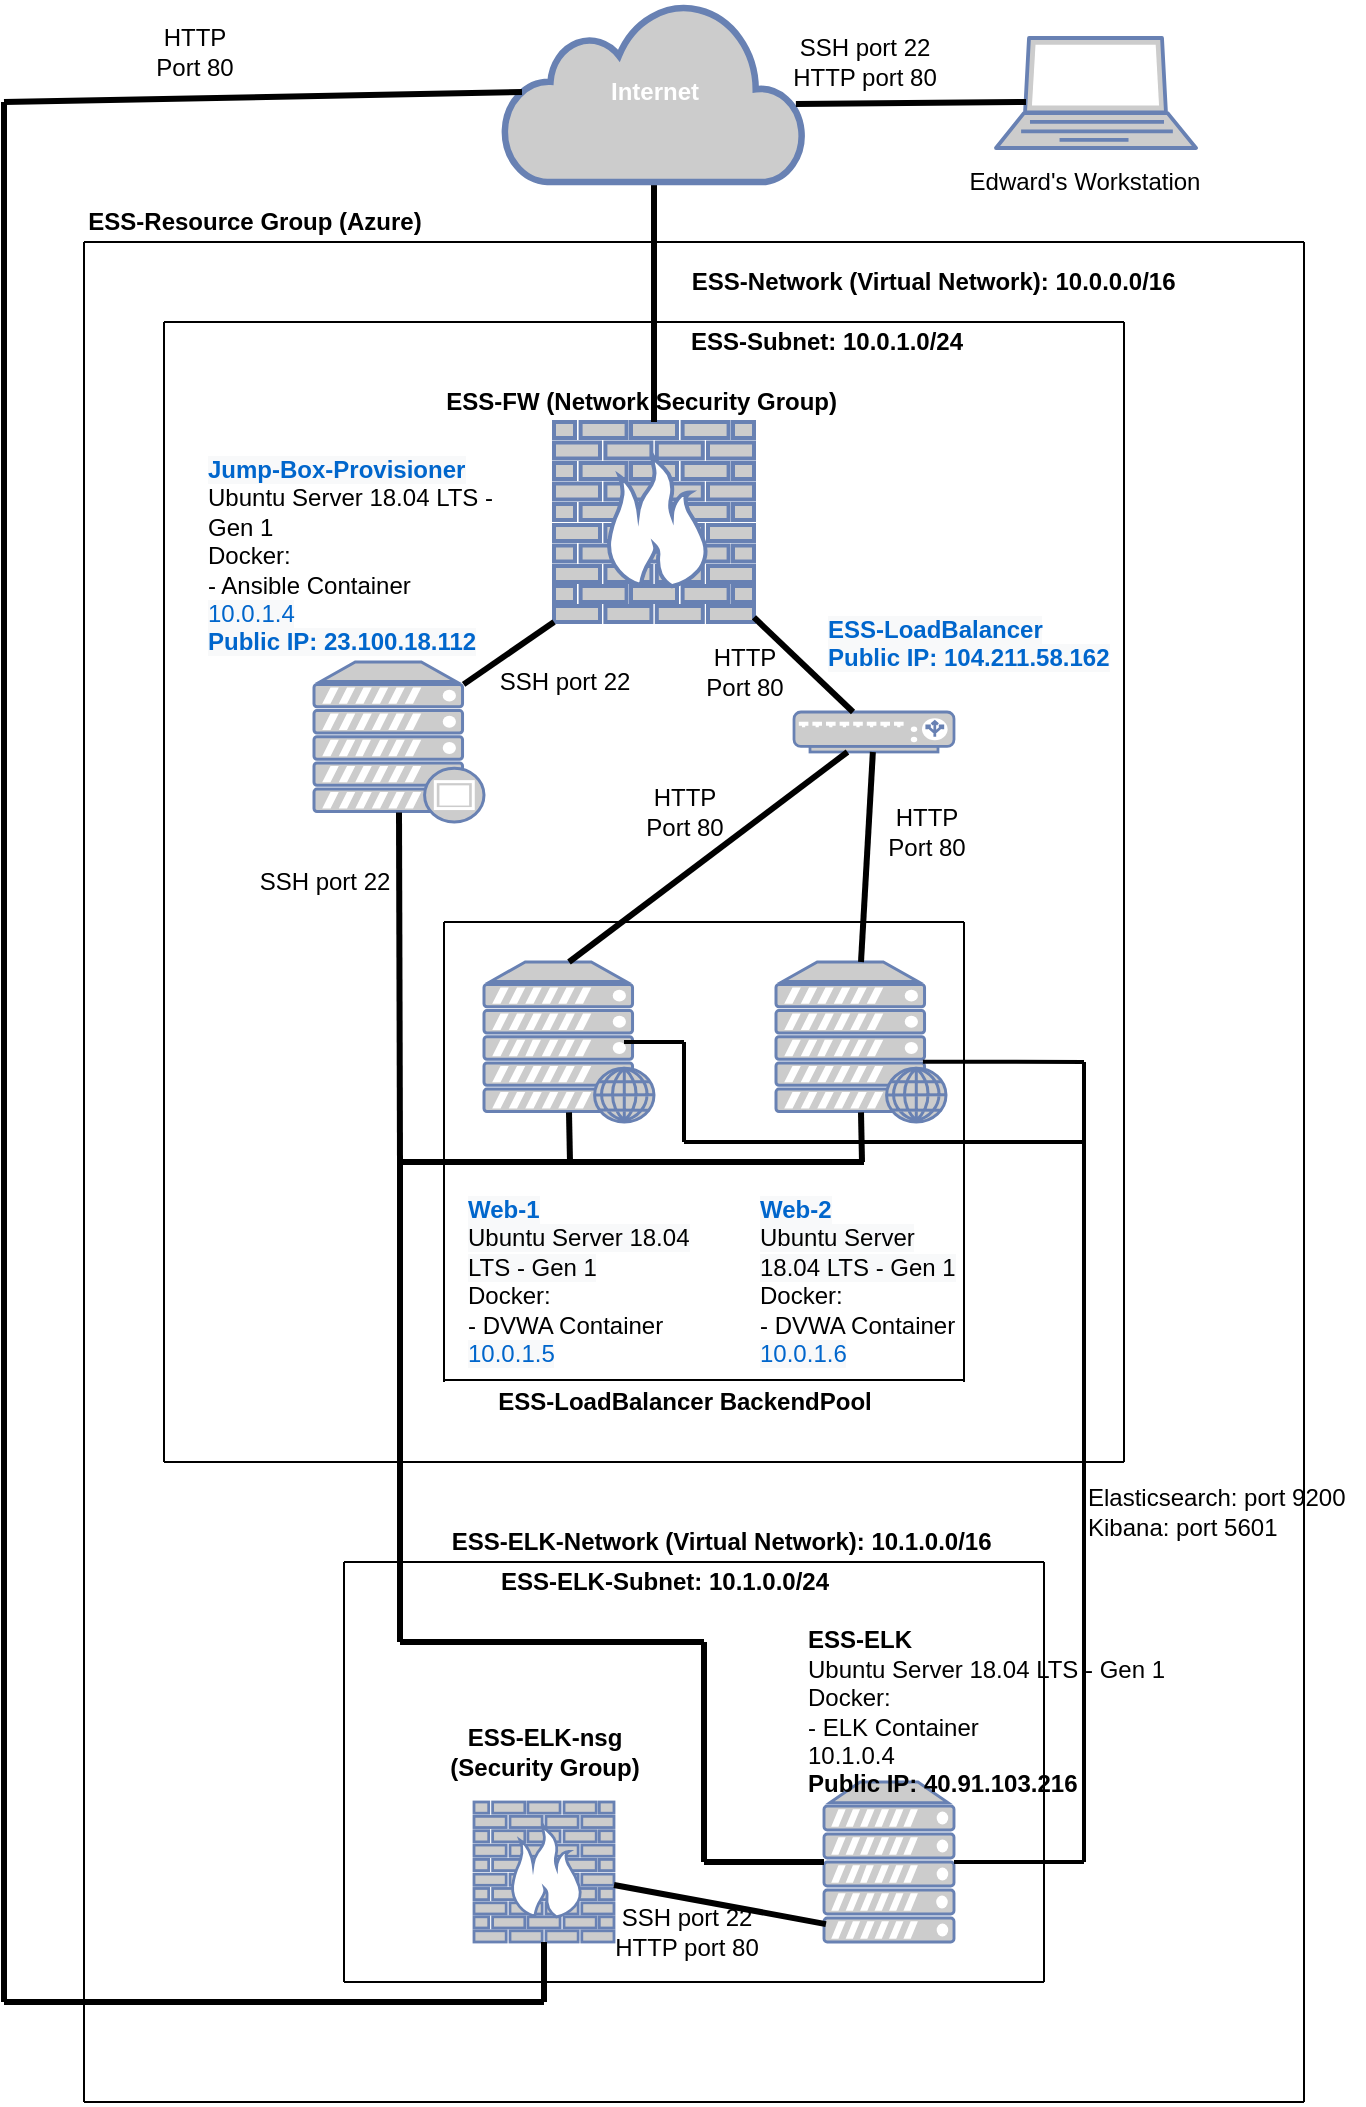 <mxfile version="14.1.1" type="device"><diagram id="y9JGQx0ndEIggHHYsdA3" name="Page-1"><mxGraphModel dx="853" dy="599" grid="1" gridSize="10" guides="1" tooltips="1" connect="1" arrows="1" fold="1" page="1" pageScale="1" pageWidth="850" pageHeight="1100" math="0" shadow="0"><root><mxCell id="0"/><mxCell id="1" parent="0"/><mxCell id="5sVxzrbq_Mt82QFP93hi-3" value="" style="fontColor=#0066CC;verticalAlign=top;verticalLabelPosition=bottom;labelPosition=center;align=center;html=1;outlineConnect=0;fillColor=#CCCCCC;strokeColor=#6881B3;gradientColor=none;gradientDirection=north;strokeWidth=2;shape=mxgraph.networks.proxy_server;" parent="1" vertex="1"><mxGeometry x="275" y="360" width="85" height="80" as="geometry"/></mxCell><mxCell id="5sVxzrbq_Mt82QFP93hi-4" value="" style="fontColor=#0066CC;verticalAlign=top;verticalLabelPosition=bottom;labelPosition=center;align=center;html=1;outlineConnect=0;fillColor=#CCCCCC;strokeColor=#6881B3;gradientColor=none;gradientDirection=north;strokeWidth=2;shape=mxgraph.networks.web_server;" parent="1" vertex="1"><mxGeometry x="360" y="510" width="85" height="80" as="geometry"/></mxCell><mxCell id="5sVxzrbq_Mt82QFP93hi-9" value="" style="fontColor=#0066CC;verticalAlign=top;verticalLabelPosition=bottom;labelPosition=center;align=center;html=1;outlineConnect=0;fillColor=#CCCCCC;strokeColor=#6881B3;gradientColor=none;gradientDirection=north;strokeWidth=2;shape=mxgraph.networks.load_balancer;" parent="1" vertex="1"><mxGeometry x="515" y="385" width="80" height="20" as="geometry"/></mxCell><mxCell id="5sVxzrbq_Mt82QFP93hi-11" value="" style="fontColor=#0066CC;verticalAlign=top;verticalLabelPosition=bottom;labelPosition=center;align=center;html=1;outlineConnect=0;fillColor=#CCCCCC;strokeColor=#6881B3;gradientColor=none;gradientDirection=north;strokeWidth=2;shape=mxgraph.networks.firewall;" parent="1" vertex="1"><mxGeometry x="395" y="240" width="100" height="100" as="geometry"/></mxCell><mxCell id="5sVxzrbq_Mt82QFP93hi-12" value="" style="fontColor=#0066CC;verticalAlign=top;verticalLabelPosition=bottom;labelPosition=center;align=center;html=1;outlineConnect=0;fillColor=#CCCCCC;strokeColor=#6881B3;gradientColor=none;gradientDirection=north;strokeWidth=2;shape=mxgraph.networks.web_server;" parent="1" vertex="1"><mxGeometry x="506" y="510" width="85" height="80" as="geometry"/></mxCell><mxCell id="5sVxzrbq_Mt82QFP93hi-13" value="" style="endArrow=none;html=1;" parent="1" edge="1"><mxGeometry width="50" height="50" relative="1" as="geometry"><mxPoint x="200" y="760" as="sourcePoint"/><mxPoint x="200" y="190" as="targetPoint"/></mxGeometry></mxCell><mxCell id="5sVxzrbq_Mt82QFP93hi-14" value="" style="endArrow=none;html=1;" parent="1" edge="1"><mxGeometry width="50" height="50" relative="1" as="geometry"><mxPoint x="680" y="760" as="sourcePoint"/><mxPoint x="680" y="190" as="targetPoint"/></mxGeometry></mxCell><mxCell id="5sVxzrbq_Mt82QFP93hi-15" value="" style="endArrow=none;html=1;" parent="1" edge="1"><mxGeometry width="50" height="50" relative="1" as="geometry"><mxPoint x="680" y="190" as="sourcePoint"/><mxPoint x="200" y="190" as="targetPoint"/></mxGeometry></mxCell><mxCell id="5sVxzrbq_Mt82QFP93hi-16" value="" style="endArrow=none;html=1;" parent="1" edge="1"><mxGeometry width="50" height="50" relative="1" as="geometry"><mxPoint x="680" y="760" as="sourcePoint"/><mxPoint x="200" y="760" as="targetPoint"/></mxGeometry></mxCell><mxCell id="5sVxzrbq_Mt82QFP93hi-17" value="" style="endArrow=none;html=1;" parent="1" edge="1"><mxGeometry width="50" height="50" relative="1" as="geometry"><mxPoint x="340" y="720" as="sourcePoint"/><mxPoint x="340" y="490" as="targetPoint"/></mxGeometry></mxCell><mxCell id="5sVxzrbq_Mt82QFP93hi-18" value="" style="endArrow=none;html=1;" parent="1" edge="1"><mxGeometry width="50" height="50" relative="1" as="geometry"><mxPoint x="600" y="720" as="sourcePoint"/><mxPoint x="600" y="490" as="targetPoint"/></mxGeometry></mxCell><mxCell id="5sVxzrbq_Mt82QFP93hi-19" value="" style="endArrow=none;html=1;" parent="1" edge="1"><mxGeometry width="50" height="50" relative="1" as="geometry"><mxPoint x="600" y="490" as="sourcePoint"/><mxPoint x="340" y="490" as="targetPoint"/></mxGeometry></mxCell><mxCell id="5sVxzrbq_Mt82QFP93hi-20" value="" style="endArrow=none;html=1;" parent="1" edge="1"><mxGeometry width="50" height="50" relative="1" as="geometry"><mxPoint x="600" y="719" as="sourcePoint"/><mxPoint x="340" y="719" as="targetPoint"/></mxGeometry></mxCell><mxCell id="5sVxzrbq_Mt82QFP93hi-21" value="" style="endArrow=none;html=1;" parent="1" edge="1"><mxGeometry width="50" height="50" relative="1" as="geometry"><mxPoint x="160" y="1080" as="sourcePoint"/><mxPoint x="160" y="150" as="targetPoint"/></mxGeometry></mxCell><mxCell id="5sVxzrbq_Mt82QFP93hi-22" value="" style="endArrow=none;html=1;" parent="1" edge="1"><mxGeometry width="50" height="50" relative="1" as="geometry"><mxPoint x="770" y="1080" as="sourcePoint"/><mxPoint x="770" y="150" as="targetPoint"/></mxGeometry></mxCell><mxCell id="5sVxzrbq_Mt82QFP93hi-23" value="" style="endArrow=none;html=1;" parent="1" edge="1"><mxGeometry width="50" height="50" relative="1" as="geometry"><mxPoint x="770" y="150" as="sourcePoint"/><mxPoint x="160" y="150" as="targetPoint"/></mxGeometry></mxCell><mxCell id="5sVxzrbq_Mt82QFP93hi-24" value="" style="endArrow=none;html=1;" parent="1" edge="1"><mxGeometry width="50" height="50" relative="1" as="geometry"><mxPoint x="770" y="1080" as="sourcePoint"/><mxPoint x="160" y="1080" as="targetPoint"/></mxGeometry></mxCell><mxCell id="5sVxzrbq_Mt82QFP93hi-25" value="&lt;b&gt;ESS-FW (Network Security Group)&amp;nbsp;&lt;/b&gt;" style="text;html=1;align=center;verticalAlign=middle;resizable=0;points=[];autosize=1;" parent="1" vertex="1"><mxGeometry x="335" y="220" width="210" height="20" as="geometry"/></mxCell><mxCell id="5sVxzrbq_Mt82QFP93hi-28" value="" style="endArrow=none;html=1;strokeWidth=3;entryX=0;entryY=1;entryDx=0;entryDy=0;entryPerimeter=0;exitX=0.88;exitY=0.14;exitDx=0;exitDy=0;exitPerimeter=0;" parent="1" source="5sVxzrbq_Mt82QFP93hi-3" target="5sVxzrbq_Mt82QFP93hi-11" edge="1"><mxGeometry width="50" height="50" relative="1" as="geometry"><mxPoint x="410" y="440" as="sourcePoint"/><mxPoint x="460" y="390" as="targetPoint"/></mxGeometry></mxCell><mxCell id="5sVxzrbq_Mt82QFP93hi-31" value="" style="endArrow=none;html=1;strokeWidth=3;" parent="1" source="5sVxzrbq_Mt82QFP93hi-9" target="5sVxzrbq_Mt82QFP93hi-11" edge="1"><mxGeometry width="50" height="50" relative="1" as="geometry"><mxPoint x="540" y="410" as="sourcePoint"/><mxPoint x="490" y="370" as="targetPoint"/></mxGeometry></mxCell><mxCell id="5sVxzrbq_Mt82QFP93hi-32" value="" style="endArrow=none;html=1;strokeWidth=3;entryX=0.5;entryY=0;entryDx=0;entryDy=0;entryPerimeter=0;" parent="1" source="5sVxzrbq_Mt82QFP93hi-9" target="5sVxzrbq_Mt82QFP93hi-12" edge="1"><mxGeometry width="50" height="50" relative="1" as="geometry"><mxPoint x="630" y="360" as="sourcePoint"/><mxPoint x="488.75" y="360" as="targetPoint"/></mxGeometry></mxCell><mxCell id="5sVxzrbq_Mt82QFP93hi-34" value="" style="endArrow=none;html=1;strokeWidth=3;entryX=0.5;entryY=0;entryDx=0;entryDy=0;entryPerimeter=0;" parent="1" source="5sVxzrbq_Mt82QFP93hi-9" target="5sVxzrbq_Mt82QFP93hi-4" edge="1"><mxGeometry width="50" height="50" relative="1" as="geometry"><mxPoint x="630" y="360" as="sourcePoint"/><mxPoint x="488.75" y="360" as="targetPoint"/></mxGeometry></mxCell><mxCell id="5sVxzrbq_Mt82QFP93hi-37" value="&lt;b&gt;&lt;span style=&quot;color: rgb(0 , 102 , 204) ; font-family: &amp;#34;helvetica&amp;#34; ; font-size: 12px ; font-style: normal ; letter-spacing: normal ; text-align: center ; text-indent: 0px ; text-transform: none ; word-spacing: 0px ; background-color: rgb(248 , 249 , 250) ; display: inline ; float: none&quot;&gt;ESS-LoadBalancer&lt;/span&gt;&lt;br style=&quot;color: rgb(0 , 102 , 204) ; font-family: &amp;#34;helvetica&amp;#34; ; font-size: 12px ; font-style: normal ; letter-spacing: normal ; text-align: center ; text-indent: 0px ; text-transform: none ; word-spacing: 0px ; background-color: rgb(248 , 249 , 250)&quot;&gt;&lt;span style=&quot;color: rgb(0 , 102 , 204) ; font-family: &amp;#34;helvetica&amp;#34; ; font-size: 12px ; font-style: normal ; letter-spacing: normal ; text-align: center ; text-indent: 0px ; text-transform: none ; word-spacing: 0px ; background-color: rgb(248 , 249 , 250) ; display: inline ; float: none&quot;&gt;Public IP: 104.211.58.162&lt;/span&gt;&lt;/b&gt;" style="text;whiteSpace=wrap;html=1;" parent="1" vertex="1"><mxGeometry x="530" y="330" width="160" height="40" as="geometry"/></mxCell><mxCell id="5sVxzrbq_Mt82QFP93hi-38" value="&lt;span style=&quot;color: rgb(0 , 102 , 204) ; font-family: &amp;#34;helvetica&amp;#34; ; font-size: 12px ; font-style: normal ; letter-spacing: normal ; text-align: center ; text-indent: 0px ; text-transform: none ; word-spacing: 0px ; background-color: rgb(248 , 249 , 250) ; display: inline ; float: none&quot;&gt;&lt;b&gt;Jump-Box-Provisioner&lt;br&gt;&lt;/b&gt;&lt;/span&gt;Ubuntu Server 18.04 LTS - Gen 1&lt;br style=&quot;color: rgb(0 , 102 , 204) ; font-family: &amp;#34;helvetica&amp;#34; ; font-size: 12px ; font-style: normal ; font-weight: 400 ; letter-spacing: normal ; text-align: center ; text-indent: 0px ; text-transform: none ; word-spacing: 0px ; background-color: rgb(248 , 249 , 250)&quot;&gt;Docker:&lt;br&gt;- Ansible Container&lt;br style=&quot;color: rgb(0 , 102 , 204) ; font-family: &amp;#34;helvetica&amp;#34; ; font-size: 12px ; font-style: normal ; font-weight: 400 ; letter-spacing: normal ; text-align: center ; text-indent: 0px ; text-transform: none ; word-spacing: 0px ; background-color: rgb(248 , 249 , 250)&quot;&gt;&lt;span style=&quot;color: rgb(0 , 102 , 204) ; font-family: &amp;#34;helvetica&amp;#34; ; font-size: 12px ; font-style: normal ; font-weight: 400 ; letter-spacing: normal ; text-align: center ; text-indent: 0px ; text-transform: none ; word-spacing: 0px ; background-color: rgb(248 , 249 , 250) ; display: inline ; float: none&quot;&gt;10.0.1.4&lt;/span&gt;&lt;br style=&quot;color: rgb(0 , 102 , 204) ; font-family: &amp;#34;helvetica&amp;#34; ; font-size: 12px ; font-style: normal ; font-weight: 400 ; letter-spacing: normal ; text-align: center ; text-indent: 0px ; text-transform: none ; word-spacing: 0px ; background-color: rgb(248 , 249 , 250)&quot;&gt;&lt;span style=&quot;color: rgb(0 , 102 , 204) ; font-family: &amp;#34;helvetica&amp;#34; ; font-size: 12px ; font-style: normal ; letter-spacing: normal ; text-align: center ; text-indent: 0px ; text-transform: none ; word-spacing: 0px ; background-color: rgb(248 , 249 , 250) ; display: inline ; float: none&quot;&gt;&lt;b&gt;Public IP: 23.100.18.112&lt;/b&gt;&lt;/span&gt;" style="text;whiteSpace=wrap;html=1;" parent="1" vertex="1"><mxGeometry x="220" y="250" width="160" height="90" as="geometry"/></mxCell><mxCell id="5sVxzrbq_Mt82QFP93hi-39" value="" style="endArrow=none;html=1;strokeWidth=3;entryX=0.5;entryY=0.94;entryDx=0;entryDy=0;entryPerimeter=0;" parent="1" target="5sVxzrbq_Mt82QFP93hi-3" edge="1"><mxGeometry width="50" height="50" relative="1" as="geometry"><mxPoint x="318" y="610" as="sourcePoint"/><mxPoint x="395" y="360" as="targetPoint"/></mxGeometry></mxCell><mxCell id="5sVxzrbq_Mt82QFP93hi-42" value="&lt;span style=&quot;color: rgb(0 , 102 , 204) ; font-family: &amp;#34;helvetica&amp;#34; ; font-size: 12px ; font-style: normal ; letter-spacing: normal ; text-align: center ; text-indent: 0px ; text-transform: none ; word-spacing: 0px ; background-color: rgb(248 , 249 , 250) ; display: inline ; float: none&quot;&gt;&lt;b&gt;Web-1&lt;br&gt;&lt;/b&gt;&lt;span style=&quot;color: rgb(0 , 0 , 0) ; font-family: &amp;#34;helvetica&amp;#34; ; text-align: left&quot;&gt;Ubuntu Server 18.04 LTS - Gen 1&lt;/span&gt;&lt;br&gt;&lt;/span&gt;Docker:&lt;br&gt;- DVWA Container&lt;br style=&quot;color: rgb(0 , 102 , 204) ; font-family: &amp;#34;helvetica&amp;#34; ; font-size: 12px ; font-style: normal ; font-weight: 400 ; letter-spacing: normal ; text-align: center ; text-indent: 0px ; text-transform: none ; word-spacing: 0px ; background-color: rgb(248 , 249 , 250)&quot;&gt;&lt;span style=&quot;color: rgb(0 , 102 , 204) ; font-family: &amp;#34;helvetica&amp;#34; ; font-size: 12px ; font-style: normal ; font-weight: 400 ; letter-spacing: normal ; text-align: center ; text-indent: 0px ; text-transform: none ; word-spacing: 0px ; background-color: rgb(248 , 249 , 250) ; display: inline ; float: none&quot;&gt;10.0.1.5&lt;/span&gt;" style="text;whiteSpace=wrap;html=1;" parent="1" vertex="1"><mxGeometry x="350" y="620" width="120" height="70" as="geometry"/></mxCell><mxCell id="5sVxzrbq_Mt82QFP93hi-45" value="&lt;span style=&quot;color: rgb(0 , 102 , 204) ; font-family: &amp;#34;helvetica&amp;#34; ; font-size: 12px ; font-style: normal ; letter-spacing: normal ; text-align: center ; text-indent: 0px ; text-transform: none ; word-spacing: 0px ; background-color: rgb(248 , 249 , 250) ; display: inline ; float: none&quot;&gt;&lt;b&gt;Web-2&lt;br&gt;&lt;/b&gt;&lt;span style=&quot;color: rgb(0 , 0 , 0) ; font-family: &amp;#34;helvetica&amp;#34; ; text-align: left&quot;&gt;Ubuntu Server 18.04 LTS - Gen 1&lt;/span&gt;&lt;br&gt;&lt;/span&gt;Docker:&lt;br&gt;- DVWA Container&lt;br style=&quot;color: rgb(0 , 102 , 204) ; font-family: &amp;#34;helvetica&amp;#34; ; text-align: center&quot;&gt;&lt;span style=&quot;color: rgb(0 , 102 , 204) ; font-family: &amp;#34;helvetica&amp;#34; ; font-size: 12px ; font-style: normal ; font-weight: 400 ; letter-spacing: normal ; text-align: center ; text-indent: 0px ; text-transform: none ; word-spacing: 0px ; background-color: rgb(248 , 249 , 250) ; display: inline ; float: none&quot;&gt;10.0.1.6&lt;/span&gt;" style="text;whiteSpace=wrap;html=1;" parent="1" vertex="1"><mxGeometry x="496" y="620" width="110" height="70" as="geometry"/></mxCell><mxCell id="5sVxzrbq_Mt82QFP93hi-54" value="" style="endArrow=none;html=1;strokeColor=#000000;strokeWidth=3;exitX=0.5;exitY=0.94;exitDx=0;exitDy=0;exitPerimeter=0;" parent="1" source="5sVxzrbq_Mt82QFP93hi-4" edge="1"><mxGeometry width="50" height="50" relative="1" as="geometry"><mxPoint x="390" y="390" as="sourcePoint"/><mxPoint x="403" y="610" as="targetPoint"/></mxGeometry></mxCell><mxCell id="5sVxzrbq_Mt82QFP93hi-55" value="" style="endArrow=none;html=1;strokeColor=#000000;strokeWidth=3;entryX=0.5;entryY=0.94;entryDx=0;entryDy=0;entryPerimeter=0;" parent="1" target="5sVxzrbq_Mt82QFP93hi-12" edge="1"><mxGeometry width="50" height="50" relative="1" as="geometry"><mxPoint x="549" y="610" as="sourcePoint"/><mxPoint x="486" y="340" as="targetPoint"/></mxGeometry></mxCell><mxCell id="5sVxzrbq_Mt82QFP93hi-57" value="" style="endArrow=none;html=1;strokeColor=#000000;strokeWidth=3;" parent="1" edge="1"><mxGeometry width="50" height="50" relative="1" as="geometry"><mxPoint x="317.5" y="610" as="sourcePoint"/><mxPoint x="550" y="610" as="targetPoint"/></mxGeometry></mxCell><mxCell id="5sVxzrbq_Mt82QFP93hi-60" value="" style="endArrow=none;html=1;strokeColor=#000000;strokeWidth=3;entryX=0.5;entryY=0;entryDx=0;entryDy=0;entryPerimeter=0;" parent="1" target="5sVxzrbq_Mt82QFP93hi-11" edge="1"><mxGeometry width="50" height="50" relative="1" as="geometry"><mxPoint x="445" y="120" as="sourcePoint"/><mxPoint x="440" y="270" as="targetPoint"/></mxGeometry></mxCell><mxCell id="sYOAVLJvIu-W5x9bY7K--2" value="&lt;b&gt;ESS-LoadBalancer BackendPool&lt;/b&gt;" style="text;html=1;align=center;verticalAlign=middle;resizable=0;points=[];autosize=1;" parent="1" vertex="1"><mxGeometry x="360" y="720" width="200" height="20" as="geometry"/></mxCell><mxCell id="sYOAVLJvIu-W5x9bY7K--3" value="&lt;b&gt;ESS-Resource Group (Azure)&lt;/b&gt;" style="text;html=1;align=center;verticalAlign=middle;resizable=0;points=[];autosize=1;" parent="1" vertex="1"><mxGeometry x="155" y="130" width="180" height="20" as="geometry"/></mxCell><mxCell id="sYOAVLJvIu-W5x9bY7K--4" value="&lt;b&gt;ESS-Network (Virtual Network): 10.0.0.0/16&amp;nbsp;&lt;/b&gt;" style="text;html=1;align=center;verticalAlign=middle;resizable=0;points=[];autosize=1;" parent="1" vertex="1"><mxGeometry x="456" y="160" width="260" height="20" as="geometry"/></mxCell><mxCell id="sYOAVLJvIu-W5x9bY7K--5" value="&lt;b&gt;ESS-Subnet: 10.0.1.0/24&lt;/b&gt;" style="text;html=1;align=center;verticalAlign=middle;resizable=0;points=[];autosize=1;" parent="1" vertex="1"><mxGeometry x="456" y="190" width="150" height="20" as="geometry"/></mxCell><mxCell id="sYOAVLJvIu-W5x9bY7K--8" value="SSH port 22" style="text;html=1;align=center;verticalAlign=middle;resizable=0;points=[];autosize=1;" parent="1" vertex="1"><mxGeometry x="360" y="360" width="80" height="20" as="geometry"/></mxCell><mxCell id="sYOAVLJvIu-W5x9bY7K--9" value="HTTP&lt;br&gt;Port 80" style="text;html=1;align=center;verticalAlign=middle;resizable=0;points=[];autosize=1;" parent="1" vertex="1"><mxGeometry x="465" y="350" width="50" height="30" as="geometry"/></mxCell><mxCell id="sYOAVLJvIu-W5x9bY7K--10" value="SSH port 22" style="text;html=1;align=center;verticalAlign=middle;resizable=0;points=[];autosize=1;" parent="1" vertex="1"><mxGeometry x="240" y="460" width="80" height="20" as="geometry"/></mxCell><mxCell id="sYOAVLJvIu-W5x9bY7K--11" value="HTTP&lt;br&gt;Port 80" style="text;html=1;align=center;verticalAlign=middle;resizable=0;points=[];autosize=1;" parent="1" vertex="1"><mxGeometry x="435" y="420" width="50" height="30" as="geometry"/></mxCell><mxCell id="sYOAVLJvIu-W5x9bY7K--12" value="HTTP&lt;br&gt;Port 80" style="text;html=1;align=center;verticalAlign=middle;resizable=0;points=[];autosize=1;" parent="1" vertex="1"><mxGeometry x="556" y="430" width="50" height="30" as="geometry"/></mxCell><mxCell id="sYOAVLJvIu-W5x9bY7K--13" value="&lt;b&gt;Internet&lt;/b&gt;" style="html=1;outlineConnect=0;fillColor=#CCCCCC;strokeColor=#6881B3;gradientColor=none;gradientDirection=north;strokeWidth=2;shape=mxgraph.networks.cloud;fontColor=#ffffff;" parent="1" vertex="1"><mxGeometry x="370" y="30" width="150" height="90" as="geometry"/></mxCell><mxCell id="sYOAVLJvIu-W5x9bY7K--14" value="" style="fontColor=#0066CC;verticalAlign=top;verticalLabelPosition=bottom;labelPosition=center;align=center;html=1;outlineConnect=0;fillColor=#CCCCCC;strokeColor=#6881B3;gradientColor=none;gradientDirection=north;strokeWidth=2;shape=mxgraph.networks.laptop;" parent="1" vertex="1"><mxGeometry x="616" y="48" width="100" height="55" as="geometry"/></mxCell><mxCell id="sYOAVLJvIu-W5x9bY7K--16" value="" style="endArrow=none;html=1;strokeColor=#000000;strokeWidth=3;exitX=0.973;exitY=0.567;exitDx=0;exitDy=0;exitPerimeter=0;" parent="1" source="sYOAVLJvIu-W5x9bY7K--13" edge="1"><mxGeometry width="50" height="50" relative="1" as="geometry"><mxPoint x="506" y="-50" as="sourcePoint"/><mxPoint x="631" y="80" as="targetPoint"/></mxGeometry></mxCell><mxCell id="sYOAVLJvIu-W5x9bY7K--17" value="SSH port 22&lt;br&gt;HTTP port 80" style="text;html=1;align=center;verticalAlign=middle;resizable=0;points=[];autosize=1;" parent="1" vertex="1"><mxGeometry x="505" y="45" width="90" height="30" as="geometry"/></mxCell><mxCell id="sYOAVLJvIu-W5x9bY7K--18" value="Edward's Workstation" style="text;html=1;align=center;verticalAlign=middle;resizable=0;points=[];autosize=1;" parent="1" vertex="1"><mxGeometry x="595" y="110" width="130" height="20" as="geometry"/></mxCell><mxCell id="sYOAVLJvIu-W5x9bY7K--20" value="" style="endArrow=none;html=1;" parent="1" edge="1"><mxGeometry width="50" height="50" relative="1" as="geometry"><mxPoint x="640" y="810" as="sourcePoint"/><mxPoint x="290" y="810" as="targetPoint"/></mxGeometry></mxCell><mxCell id="sYOAVLJvIu-W5x9bY7K--21" value="" style="endArrow=none;html=1;" parent="1" edge="1"><mxGeometry width="50" height="50" relative="1" as="geometry"><mxPoint x="290" y="1020" as="sourcePoint"/><mxPoint x="290" y="810" as="targetPoint"/></mxGeometry></mxCell><mxCell id="sYOAVLJvIu-W5x9bY7K--22" value="" style="endArrow=none;html=1;" parent="1" edge="1"><mxGeometry width="50" height="50" relative="1" as="geometry"><mxPoint x="640" y="1020" as="sourcePoint"/><mxPoint x="640" y="810" as="targetPoint"/></mxGeometry></mxCell><mxCell id="sYOAVLJvIu-W5x9bY7K--23" value="" style="endArrow=none;html=1;" parent="1" edge="1"><mxGeometry width="50" height="50" relative="1" as="geometry"><mxPoint x="640" y="1020" as="sourcePoint"/><mxPoint x="290" y="1020" as="targetPoint"/></mxGeometry></mxCell><mxCell id="sYOAVLJvIu-W5x9bY7K--24" value="&lt;b&gt;ESS-ELK-Subnet: 10.1.0.0/24&lt;/b&gt;" style="text;html=1;align=center;verticalAlign=middle;resizable=0;points=[];autosize=1;" parent="1" vertex="1"><mxGeometry x="360" y="810" width="180" height="20" as="geometry"/></mxCell><mxCell id="sYOAVLJvIu-W5x9bY7K--25" value="&lt;b&gt;ESS-ELK-Network (Virtual Network): 10.1.0.0/16&amp;nbsp;&lt;/b&gt;" style="text;html=1;align=center;verticalAlign=middle;resizable=0;points=[];autosize=1;" parent="1" vertex="1"><mxGeometry x="335" y="790" width="290" height="20" as="geometry"/></mxCell><mxCell id="sYOAVLJvIu-W5x9bY7K--26" value="" style="fontColor=#0066CC;verticalAlign=top;verticalLabelPosition=bottom;labelPosition=center;align=center;html=1;outlineConnect=0;fillColor=#CCCCCC;strokeColor=#6881B3;gradientColor=none;gradientDirection=north;strokeWidth=2;shape=mxgraph.networks.firewall;" parent="1" vertex="1"><mxGeometry x="355" y="930" width="70" height="70" as="geometry"/></mxCell><mxCell id="sYOAVLJvIu-W5x9bY7K--27" value="&lt;b&gt;ESS-ELK-nsg&lt;br&gt;(Security Group)&lt;/b&gt;" style="text;html=1;align=center;verticalAlign=middle;resizable=0;points=[];autosize=1;" parent="1" vertex="1"><mxGeometry x="335" y="890" width="110" height="30" as="geometry"/></mxCell><mxCell id="sYOAVLJvIu-W5x9bY7K--28" value="" style="fontColor=#0066CC;verticalAlign=top;verticalLabelPosition=bottom;labelPosition=center;align=center;html=1;outlineConnect=0;fillColor=#CCCCCC;strokeColor=#6881B3;gradientColor=none;gradientDirection=north;strokeWidth=2;shape=mxgraph.networks.server;" parent="1" vertex="1"><mxGeometry x="530" y="920" width="65" height="80" as="geometry"/></mxCell><mxCell id="sYOAVLJvIu-W5x9bY7K--29" value="&lt;b&gt;ESS-ELK&lt;br&gt;&lt;/b&gt;&lt;span&gt;Ubuntu Server 18.04 LTS - Gen 1&lt;/span&gt;&lt;b&gt;&lt;br&gt;&lt;/b&gt;Docker:&lt;br&gt;- ELK Container&lt;br&gt;10.1.0.4&lt;br&gt;&lt;b&gt;Public IP: 40.91.103.216&lt;/b&gt;" style="text;html=1;align=left;verticalAlign=middle;resizable=0;points=[];autosize=1;" parent="1" vertex="1"><mxGeometry x="520" y="840" width="190" height="90" as="geometry"/></mxCell><mxCell id="sYOAVLJvIu-W5x9bY7K--31" value="" style="endArrow=none;html=1;strokeWidth=3;exitX=0.5;exitY=1;exitDx=0;exitDy=0;exitPerimeter=0;" parent="1" source="sYOAVLJvIu-W5x9bY7K--26" edge="1"><mxGeometry width="50" height="50" relative="1" as="geometry"><mxPoint x="250" y="670" as="sourcePoint"/><mxPoint x="390" y="1030" as="targetPoint"/></mxGeometry></mxCell><mxCell id="sYOAVLJvIu-W5x9bY7K--33" value="" style="endArrow=none;html=1;strokeWidth=3;" parent="1" edge="1"><mxGeometry width="50" height="50" relative="1" as="geometry"><mxPoint x="120" y="1030" as="sourcePoint"/><mxPoint x="390" y="1030" as="targetPoint"/></mxGeometry></mxCell><mxCell id="sYOAVLJvIu-W5x9bY7K--34" value="" style="endArrow=none;html=1;strokeWidth=3;" parent="1" edge="1"><mxGeometry width="50" height="50" relative="1" as="geometry"><mxPoint x="120" y="1030" as="sourcePoint"/><mxPoint x="120" y="80" as="targetPoint"/></mxGeometry></mxCell><mxCell id="sYOAVLJvIu-W5x9bY7K--35" value="" style="endArrow=none;html=1;strokeWidth=3;exitX=0.06;exitY=0.5;exitDx=0;exitDy=0;exitPerimeter=0;" parent="1" source="sYOAVLJvIu-W5x9bY7K--13" edge="1"><mxGeometry width="50" height="50" relative="1" as="geometry"><mxPoint x="240" y="560" as="sourcePoint"/><mxPoint x="120" y="80" as="targetPoint"/></mxGeometry></mxCell><mxCell id="sYOAVLJvIu-W5x9bY7K--36" value="" style="endArrow=none;html=1;strokeWidth=3;" parent="1" edge="1"><mxGeometry width="50" height="50" relative="1" as="geometry"><mxPoint x="318" y="610" as="sourcePoint"/><mxPoint x="318" y="850" as="targetPoint"/></mxGeometry></mxCell><mxCell id="sYOAVLJvIu-W5x9bY7K--37" value="" style="endArrow=none;html=1;strokeWidth=3;" parent="1" edge="1"><mxGeometry width="50" height="50" relative="1" as="geometry"><mxPoint x="470" y="850" as="sourcePoint"/><mxPoint x="318" y="850" as="targetPoint"/></mxGeometry></mxCell><mxCell id="sYOAVLJvIu-W5x9bY7K--38" value="" style="endArrow=none;html=1;strokeWidth=3;" parent="1" edge="1"><mxGeometry width="50" height="50" relative="1" as="geometry"><mxPoint x="470" y="850" as="sourcePoint"/><mxPoint x="470" y="960" as="targetPoint"/></mxGeometry></mxCell><mxCell id="sYOAVLJvIu-W5x9bY7K--39" value="" style="endArrow=none;html=1;strokeWidth=3;exitX=0;exitY=0.5;exitDx=0;exitDy=0;exitPerimeter=0;" parent="1" source="sYOAVLJvIu-W5x9bY7K--28" edge="1"><mxGeometry width="50" height="50" relative="1" as="geometry"><mxPoint x="470" y="850" as="sourcePoint"/><mxPoint x="470" y="960" as="targetPoint"/></mxGeometry></mxCell><mxCell id="sYOAVLJvIu-W5x9bY7K--40" value="" style="endArrow=none;html=1;strokeWidth=2;" parent="1" edge="1"><mxGeometry width="50" height="50" relative="1" as="geometry"><mxPoint x="660" y="560" as="sourcePoint"/><mxPoint x="660" y="960" as="targetPoint"/></mxGeometry></mxCell><mxCell id="sYOAVLJvIu-W5x9bY7K--41" value="" style="endArrow=none;html=1;strokeWidth=3;entryX=0.015;entryY=0.888;entryDx=0;entryDy=0;entryPerimeter=0;" parent="1" source="sYOAVLJvIu-W5x9bY7K--26" target="sYOAVLJvIu-W5x9bY7K--28" edge="1"><mxGeometry width="50" height="50" relative="1" as="geometry"><mxPoint x="470" y="850" as="sourcePoint"/><mxPoint x="470" y="960" as="targetPoint"/></mxGeometry></mxCell><mxCell id="sYOAVLJvIu-W5x9bY7K--42" value="" style="endArrow=none;html=1;strokeWidth=2;" parent="1" source="sYOAVLJvIu-W5x9bY7K--28" edge="1"><mxGeometry width="50" height="50" relative="1" as="geometry"><mxPoint x="665.5" y="920" as="sourcePoint"/><mxPoint x="660" y="960" as="targetPoint"/></mxGeometry></mxCell><mxCell id="sYOAVLJvIu-W5x9bY7K--43" value="" style="endArrow=none;html=1;strokeWidth=2;entryX=0.864;entryY=0.623;entryDx=0;entryDy=0;entryPerimeter=0;" parent="1" target="5sVxzrbq_Mt82QFP93hi-12" edge="1"><mxGeometry width="50" height="50" relative="1" as="geometry"><mxPoint x="660" y="560" as="sourcePoint"/><mxPoint x="660" y="940" as="targetPoint"/></mxGeometry></mxCell><mxCell id="sYOAVLJvIu-W5x9bY7K--45" value="" style="endArrow=none;html=1;strokeWidth=2;" parent="1" edge="1"><mxGeometry width="50" height="50" relative="1" as="geometry"><mxPoint x="660" y="600" as="sourcePoint"/><mxPoint x="460" y="600" as="targetPoint"/></mxGeometry></mxCell><mxCell id="sYOAVLJvIu-W5x9bY7K--46" value="" style="endArrow=none;html=1;strokeWidth=2;" parent="1" edge="1"><mxGeometry width="50" height="50" relative="1" as="geometry"><mxPoint x="460" y="550" as="sourcePoint"/><mxPoint x="460" y="600" as="targetPoint"/></mxGeometry></mxCell><mxCell id="sYOAVLJvIu-W5x9bY7K--49" value="" style="endArrow=none;html=1;strokeWidth=2;" parent="1" edge="1"><mxGeometry width="50" height="50" relative="1" as="geometry"><mxPoint x="460" y="550" as="sourcePoint"/><mxPoint x="430" y="550" as="targetPoint"/></mxGeometry></mxCell><mxCell id="vvMxb-25l2UtFKzKFS1_-1" value="HTTP&lt;br&gt;Port 80" style="text;html=1;align=center;verticalAlign=middle;resizable=0;points=[];autosize=1;" parent="1" vertex="1"><mxGeometry x="190" y="40" width="50" height="30" as="geometry"/></mxCell><mxCell id="vvMxb-25l2UtFKzKFS1_-2" value="SSH port 22&lt;br&gt;HTTP port 80" style="text;html=1;align=center;verticalAlign=middle;resizable=0;points=[];autosize=1;" parent="1" vertex="1"><mxGeometry x="416" y="980" width="90" height="30" as="geometry"/></mxCell><mxCell id="vvMxb-25l2UtFKzKFS1_-3" value="Elasticsearch: port 9200&lt;br&gt;Kibana: port 5601&amp;nbsp;" style="text;html=1;align=left;verticalAlign=middle;resizable=0;points=[];autosize=1;" parent="1" vertex="1"><mxGeometry x="660" y="770" width="140" height="30" as="geometry"/></mxCell></root></mxGraphModel></diagram></mxfile>